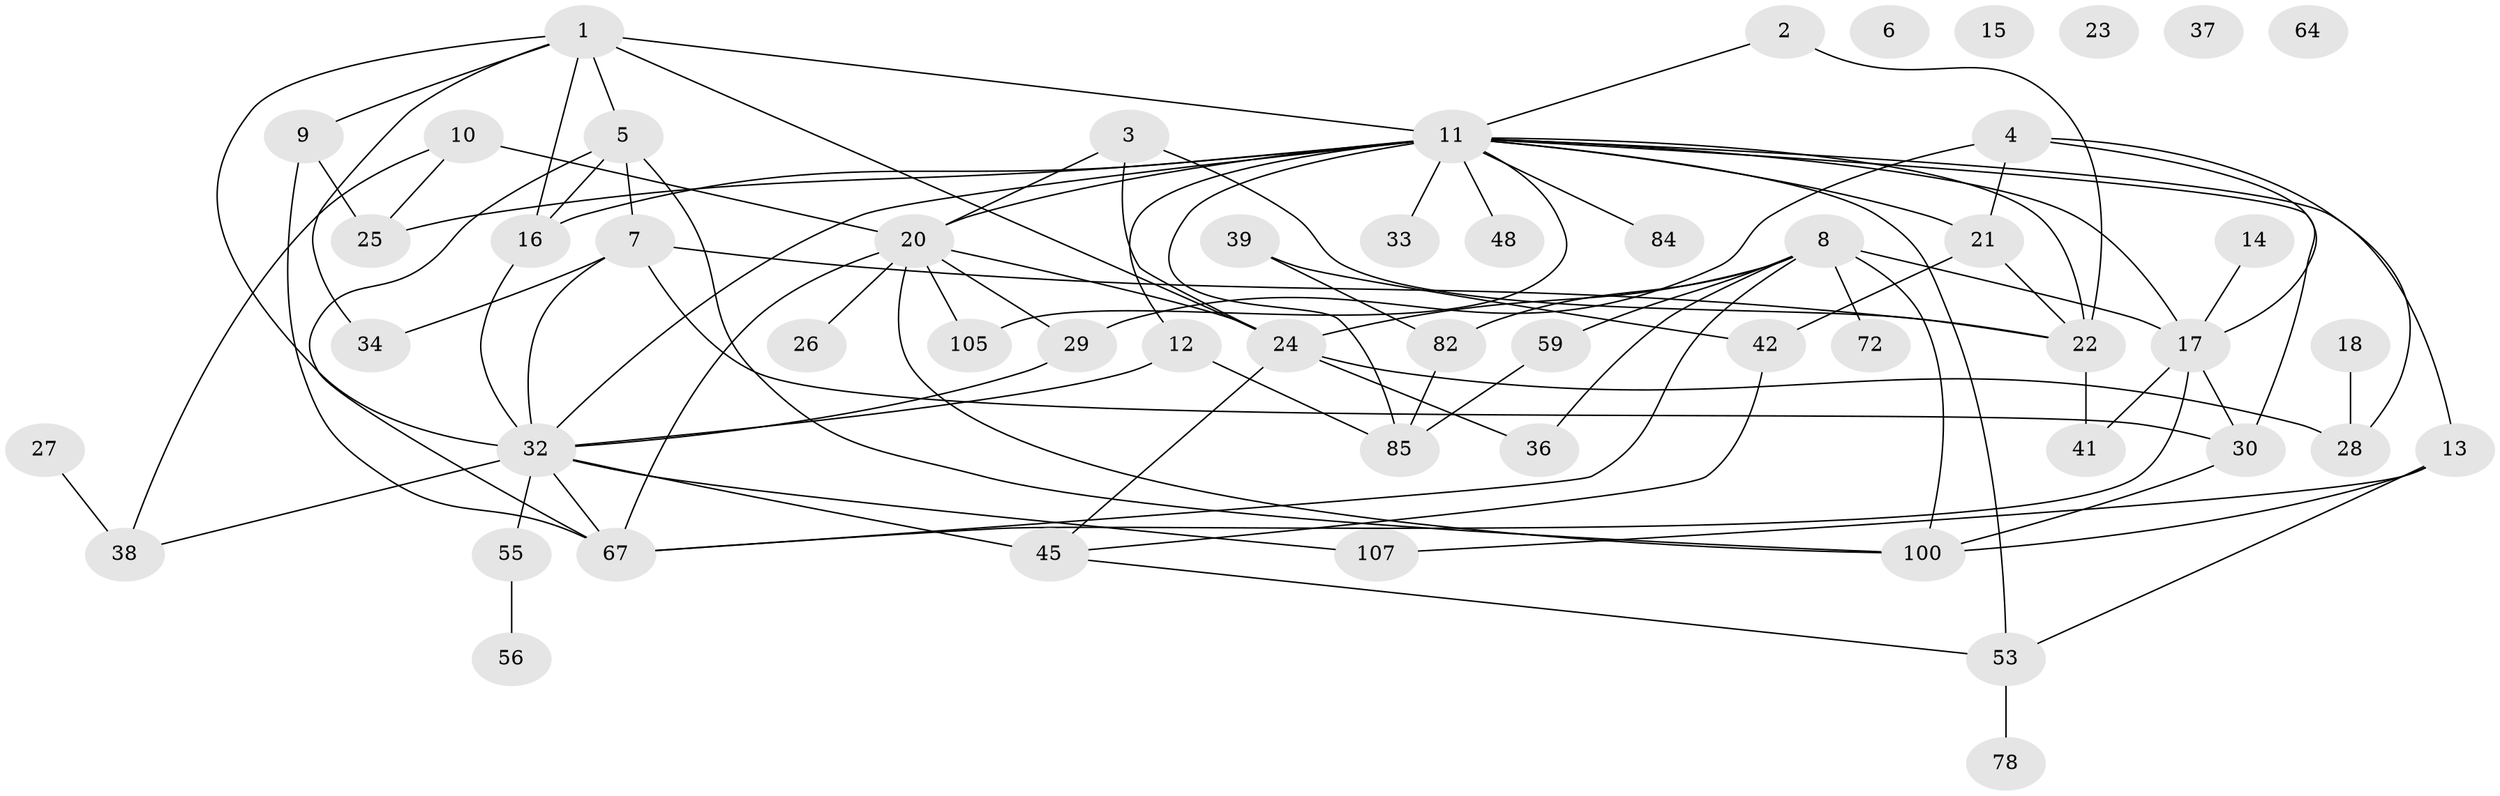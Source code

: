 // original degree distribution, {4: 0.1743119266055046, 2: 0.30275229357798167, 3: 0.24770642201834864, 0: 0.045871559633027525, 5: 0.07339449541284404, 1: 0.11926605504587157, 7: 0.01834862385321101, 6: 0.01834862385321101}
// Generated by graph-tools (version 1.1) at 2025/12/03/09/25 04:12:52]
// undirected, 54 vertices, 92 edges
graph export_dot {
graph [start="1"]
  node [color=gray90,style=filled];
  1 [super="+35"];
  2;
  3;
  4 [super="+47"];
  5 [super="+19+70"];
  6;
  7 [super="+60"];
  8 [super="+69+95+43"];
  9;
  10 [super="+109"];
  11 [super="+61+76+98+65+75"];
  12 [super="+91"];
  13;
  14;
  15;
  16;
  17 [super="+31+40"];
  18;
  20 [super="+80+63+51"];
  21 [super="+52+66"];
  22 [super="+103"];
  23;
  24 [super="+50+71"];
  25;
  26 [super="+49"];
  27;
  28;
  29 [super="+54"];
  30 [super="+57"];
  32 [super="+58+44"];
  33;
  34;
  36;
  37;
  38;
  39;
  41 [super="+73"];
  42 [super="+81"];
  45 [super="+94+96"];
  48 [super="+89"];
  53 [super="+101"];
  55;
  56 [super="+97"];
  59 [super="+106"];
  64;
  67 [super="+79"];
  72;
  78;
  82;
  84 [super="+92"];
  85;
  100 [super="+108"];
  105;
  107;
  1 -- 34;
  1 -- 11;
  1 -- 24;
  1 -- 16;
  1 -- 5 [weight=2];
  1 -- 9;
  1 -- 32;
  2 -- 22;
  2 -- 11;
  3 -- 20;
  3 -- 24;
  3 -- 22;
  4 -- 21;
  4 -- 29;
  4 -- 28;
  4 -- 17;
  5 -- 16;
  5 -- 100;
  5 -- 7;
  5 -- 67;
  7 -- 34;
  7 -- 22;
  7 -- 32;
  7 -- 30;
  8 -- 24 [weight=2];
  8 -- 67;
  8 -- 36;
  8 -- 100;
  8 -- 72;
  8 -- 17;
  8 -- 82;
  8 -- 59;
  9 -- 25;
  9 -- 67;
  10 -- 20;
  10 -- 25;
  10 -- 38;
  11 -- 105;
  11 -- 22;
  11 -- 25 [weight=2];
  11 -- 30;
  11 -- 48;
  11 -- 20 [weight=2];
  11 -- 13;
  11 -- 84;
  11 -- 53;
  11 -- 17;
  11 -- 12;
  11 -- 21;
  11 -- 16;
  11 -- 33;
  11 -- 85;
  11 -- 32;
  12 -- 85;
  12 -- 32;
  13 -- 100;
  13 -- 107;
  13 -- 53;
  14 -- 17;
  16 -- 32;
  17 -- 67;
  17 -- 41;
  17 -- 30;
  18 -- 28;
  20 -- 105;
  20 -- 100;
  20 -- 67;
  20 -- 24;
  20 -- 26;
  20 -- 29;
  21 -- 42;
  21 -- 22;
  22 -- 41;
  24 -- 36;
  24 -- 28;
  24 -- 45;
  27 -- 38;
  29 -- 32;
  30 -- 100;
  32 -- 67;
  32 -- 38;
  32 -- 107;
  32 -- 45;
  32 -- 55;
  39 -- 82;
  39 -- 42;
  42 -- 45;
  45 -- 53;
  53 -- 78;
  55 -- 56;
  59 -- 85;
  82 -- 85;
}
